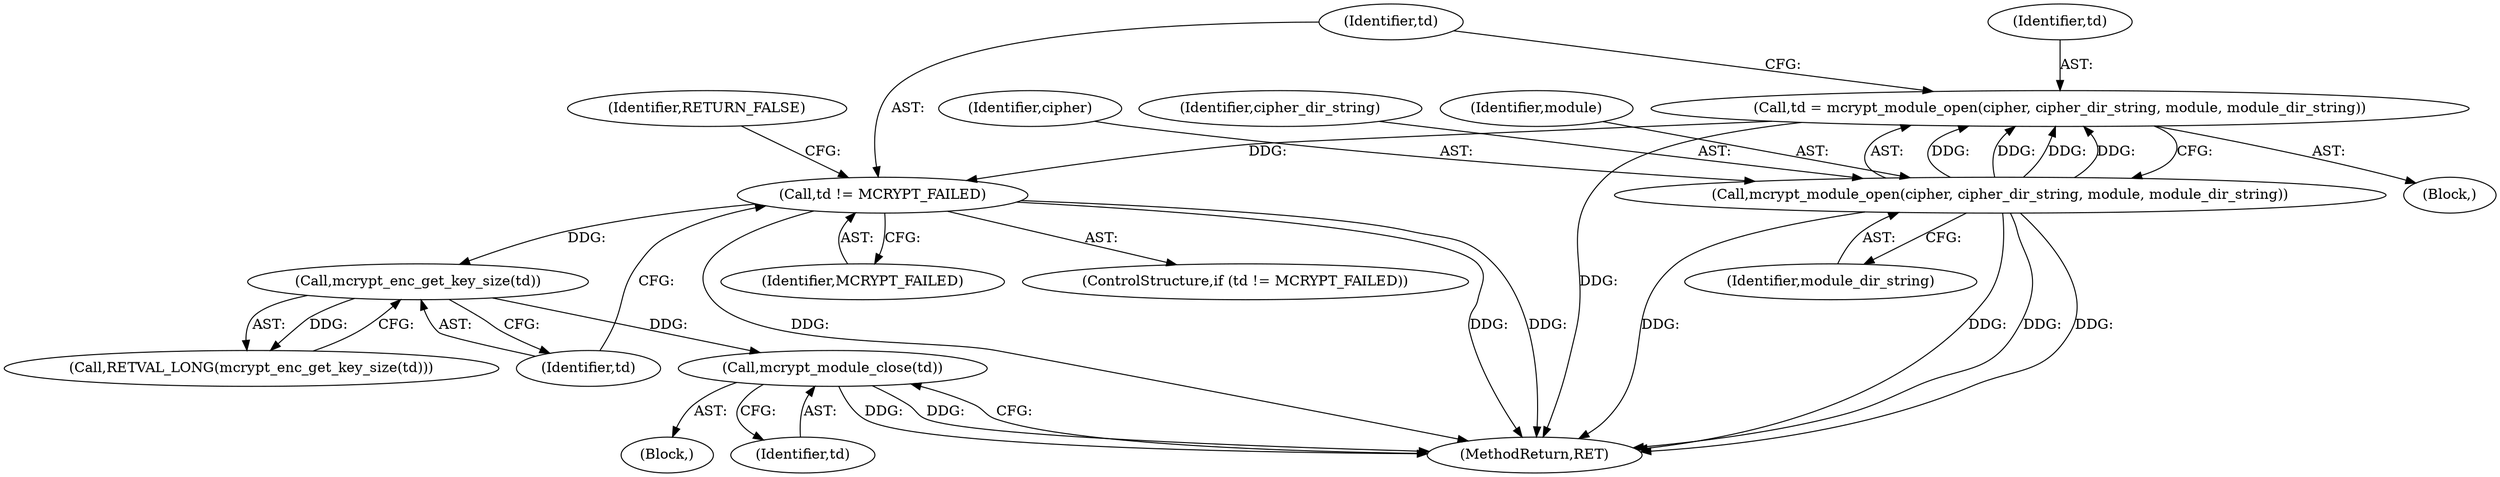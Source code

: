 digraph "0_php-src_6c5211a0cef0cc2854eaa387e0eb036e012904d0?w=1_13@API" {
"1000127" [label="(Call,mcrypt_module_close(td))"];
"1000125" [label="(Call,mcrypt_enc_get_key_size(td))"];
"1000120" [label="(Call,td != MCRYPT_FAILED)"];
"1000112" [label="(Call,td = mcrypt_module_open(cipher, cipher_dir_string, module, module_dir_string))"];
"1000114" [label="(Call,mcrypt_module_open(cipher, cipher_dir_string, module, module_dir_string))"];
"1000118" [label="(Identifier,module_dir_string)"];
"1000123" [label="(Block,)"];
"1000131" [label="(Identifier,RETURN_FALSE)"];
"1000125" [label="(Call,mcrypt_enc_get_key_size(td))"];
"1000112" [label="(Call,td = mcrypt_module_open(cipher, cipher_dir_string, module, module_dir_string))"];
"1000102" [label="(Block,)"];
"1000122" [label="(Identifier,MCRYPT_FAILED)"];
"1000132" [label="(MethodReturn,RET)"];
"1000114" [label="(Call,mcrypt_module_open(cipher, cipher_dir_string, module, module_dir_string))"];
"1000128" [label="(Identifier,td)"];
"1000127" [label="(Call,mcrypt_module_close(td))"];
"1000115" [label="(Identifier,cipher)"];
"1000113" [label="(Identifier,td)"];
"1000124" [label="(Call,RETVAL_LONG(mcrypt_enc_get_key_size(td)))"];
"1000120" [label="(Call,td != MCRYPT_FAILED)"];
"1000116" [label="(Identifier,cipher_dir_string)"];
"1000121" [label="(Identifier,td)"];
"1000117" [label="(Identifier,module)"];
"1000119" [label="(ControlStructure,if (td != MCRYPT_FAILED))"];
"1000126" [label="(Identifier,td)"];
"1000127" -> "1000123"  [label="AST: "];
"1000127" -> "1000128"  [label="CFG: "];
"1000128" -> "1000127"  [label="AST: "];
"1000132" -> "1000127"  [label="CFG: "];
"1000127" -> "1000132"  [label="DDG: "];
"1000127" -> "1000132"  [label="DDG: "];
"1000125" -> "1000127"  [label="DDG: "];
"1000125" -> "1000124"  [label="AST: "];
"1000125" -> "1000126"  [label="CFG: "];
"1000126" -> "1000125"  [label="AST: "];
"1000124" -> "1000125"  [label="CFG: "];
"1000125" -> "1000124"  [label="DDG: "];
"1000120" -> "1000125"  [label="DDG: "];
"1000120" -> "1000119"  [label="AST: "];
"1000120" -> "1000122"  [label="CFG: "];
"1000121" -> "1000120"  [label="AST: "];
"1000122" -> "1000120"  [label="AST: "];
"1000126" -> "1000120"  [label="CFG: "];
"1000131" -> "1000120"  [label="CFG: "];
"1000120" -> "1000132"  [label="DDG: "];
"1000120" -> "1000132"  [label="DDG: "];
"1000120" -> "1000132"  [label="DDG: "];
"1000112" -> "1000120"  [label="DDG: "];
"1000112" -> "1000102"  [label="AST: "];
"1000112" -> "1000114"  [label="CFG: "];
"1000113" -> "1000112"  [label="AST: "];
"1000114" -> "1000112"  [label="AST: "];
"1000121" -> "1000112"  [label="CFG: "];
"1000112" -> "1000132"  [label="DDG: "];
"1000114" -> "1000112"  [label="DDG: "];
"1000114" -> "1000112"  [label="DDG: "];
"1000114" -> "1000112"  [label="DDG: "];
"1000114" -> "1000112"  [label="DDG: "];
"1000114" -> "1000118"  [label="CFG: "];
"1000115" -> "1000114"  [label="AST: "];
"1000116" -> "1000114"  [label="AST: "];
"1000117" -> "1000114"  [label="AST: "];
"1000118" -> "1000114"  [label="AST: "];
"1000114" -> "1000132"  [label="DDG: "];
"1000114" -> "1000132"  [label="DDG: "];
"1000114" -> "1000132"  [label="DDG: "];
"1000114" -> "1000132"  [label="DDG: "];
}
